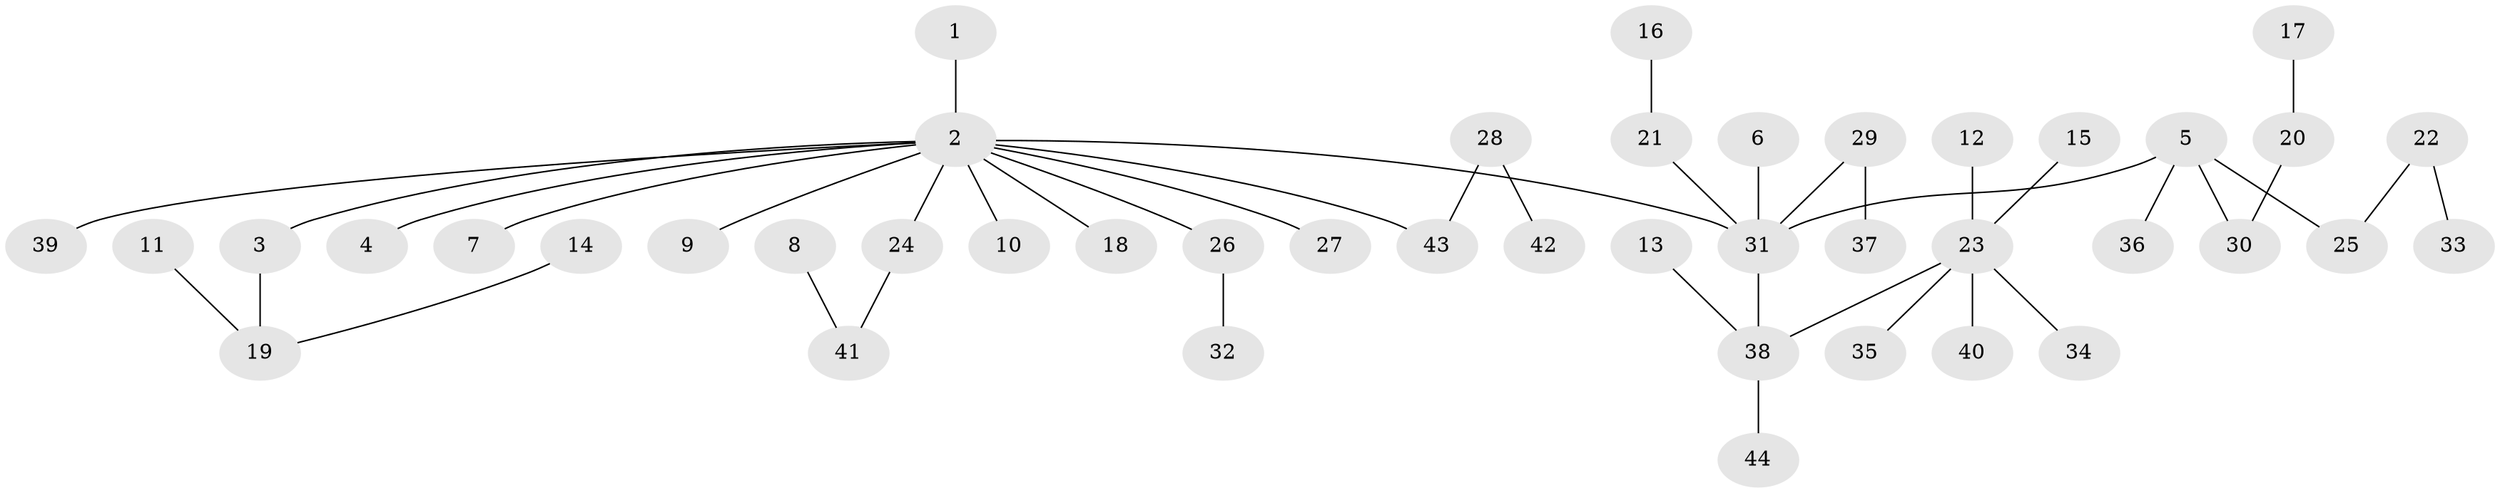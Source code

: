 // original degree distribution, {8: 0.011363636363636364, 6: 0.022727272727272728, 4: 0.056818181818181816, 1: 0.5, 3: 0.11363636363636363, 2: 0.2727272727272727, 5: 0.011363636363636364, 7: 0.011363636363636364}
// Generated by graph-tools (version 1.1) at 2025/50/03/09/25 03:50:15]
// undirected, 44 vertices, 43 edges
graph export_dot {
graph [start="1"]
  node [color=gray90,style=filled];
  1;
  2;
  3;
  4;
  5;
  6;
  7;
  8;
  9;
  10;
  11;
  12;
  13;
  14;
  15;
  16;
  17;
  18;
  19;
  20;
  21;
  22;
  23;
  24;
  25;
  26;
  27;
  28;
  29;
  30;
  31;
  32;
  33;
  34;
  35;
  36;
  37;
  38;
  39;
  40;
  41;
  42;
  43;
  44;
  1 -- 2 [weight=1.0];
  2 -- 3 [weight=1.0];
  2 -- 4 [weight=1.0];
  2 -- 7 [weight=1.0];
  2 -- 9 [weight=1.0];
  2 -- 10 [weight=1.0];
  2 -- 18 [weight=1.0];
  2 -- 24 [weight=1.0];
  2 -- 26 [weight=1.0];
  2 -- 27 [weight=1.0];
  2 -- 31 [weight=1.0];
  2 -- 39 [weight=1.0];
  2 -- 43 [weight=1.0];
  3 -- 19 [weight=1.0];
  5 -- 25 [weight=1.0];
  5 -- 30 [weight=1.0];
  5 -- 31 [weight=1.0];
  5 -- 36 [weight=1.0];
  6 -- 31 [weight=1.0];
  8 -- 41 [weight=1.0];
  11 -- 19 [weight=1.0];
  12 -- 23 [weight=1.0];
  13 -- 38 [weight=1.0];
  14 -- 19 [weight=1.0];
  15 -- 23 [weight=1.0];
  16 -- 21 [weight=1.0];
  17 -- 20 [weight=1.0];
  20 -- 30 [weight=1.0];
  21 -- 31 [weight=1.0];
  22 -- 25 [weight=1.0];
  22 -- 33 [weight=1.0];
  23 -- 34 [weight=1.0];
  23 -- 35 [weight=1.0];
  23 -- 38 [weight=1.0];
  23 -- 40 [weight=1.0];
  24 -- 41 [weight=1.0];
  26 -- 32 [weight=1.0];
  28 -- 42 [weight=1.0];
  28 -- 43 [weight=1.0];
  29 -- 31 [weight=1.0];
  29 -- 37 [weight=1.0];
  31 -- 38 [weight=1.0];
  38 -- 44 [weight=1.0];
}
